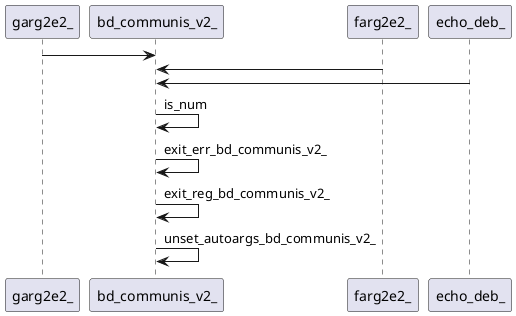 @startuml rete
garg2e2_ -> bd_communis_v2_ 
farg2e2_ -> bd_communis_v2_
echo_deb_ -> bd_communis_v2_
bd_communis_v2_ -> bd_communis_v2_:is_num
bd_communis_v2_ -> bd_communis_v2_:exit_err_bd_communis_v2_
bd_communis_v2_ -> bd_communis_v2_:exit_reg_bd_communis_v2_
bd_communis_v2_ -> bd_communis_v2_:unset_autoargs_bd_communis_v2_
' {wrap_fn}
' fnn o-> bd_communis_v2_
' {body_fn}
@enduml